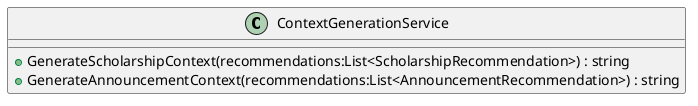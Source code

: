 @startuml
class ContextGenerationService {
    + GenerateScholarshipContext(recommendations:List<ScholarshipRecommendation>) : string
    + GenerateAnnouncementContext(recommendations:List<AnnouncementRecommendation>) : string
}
@enduml
